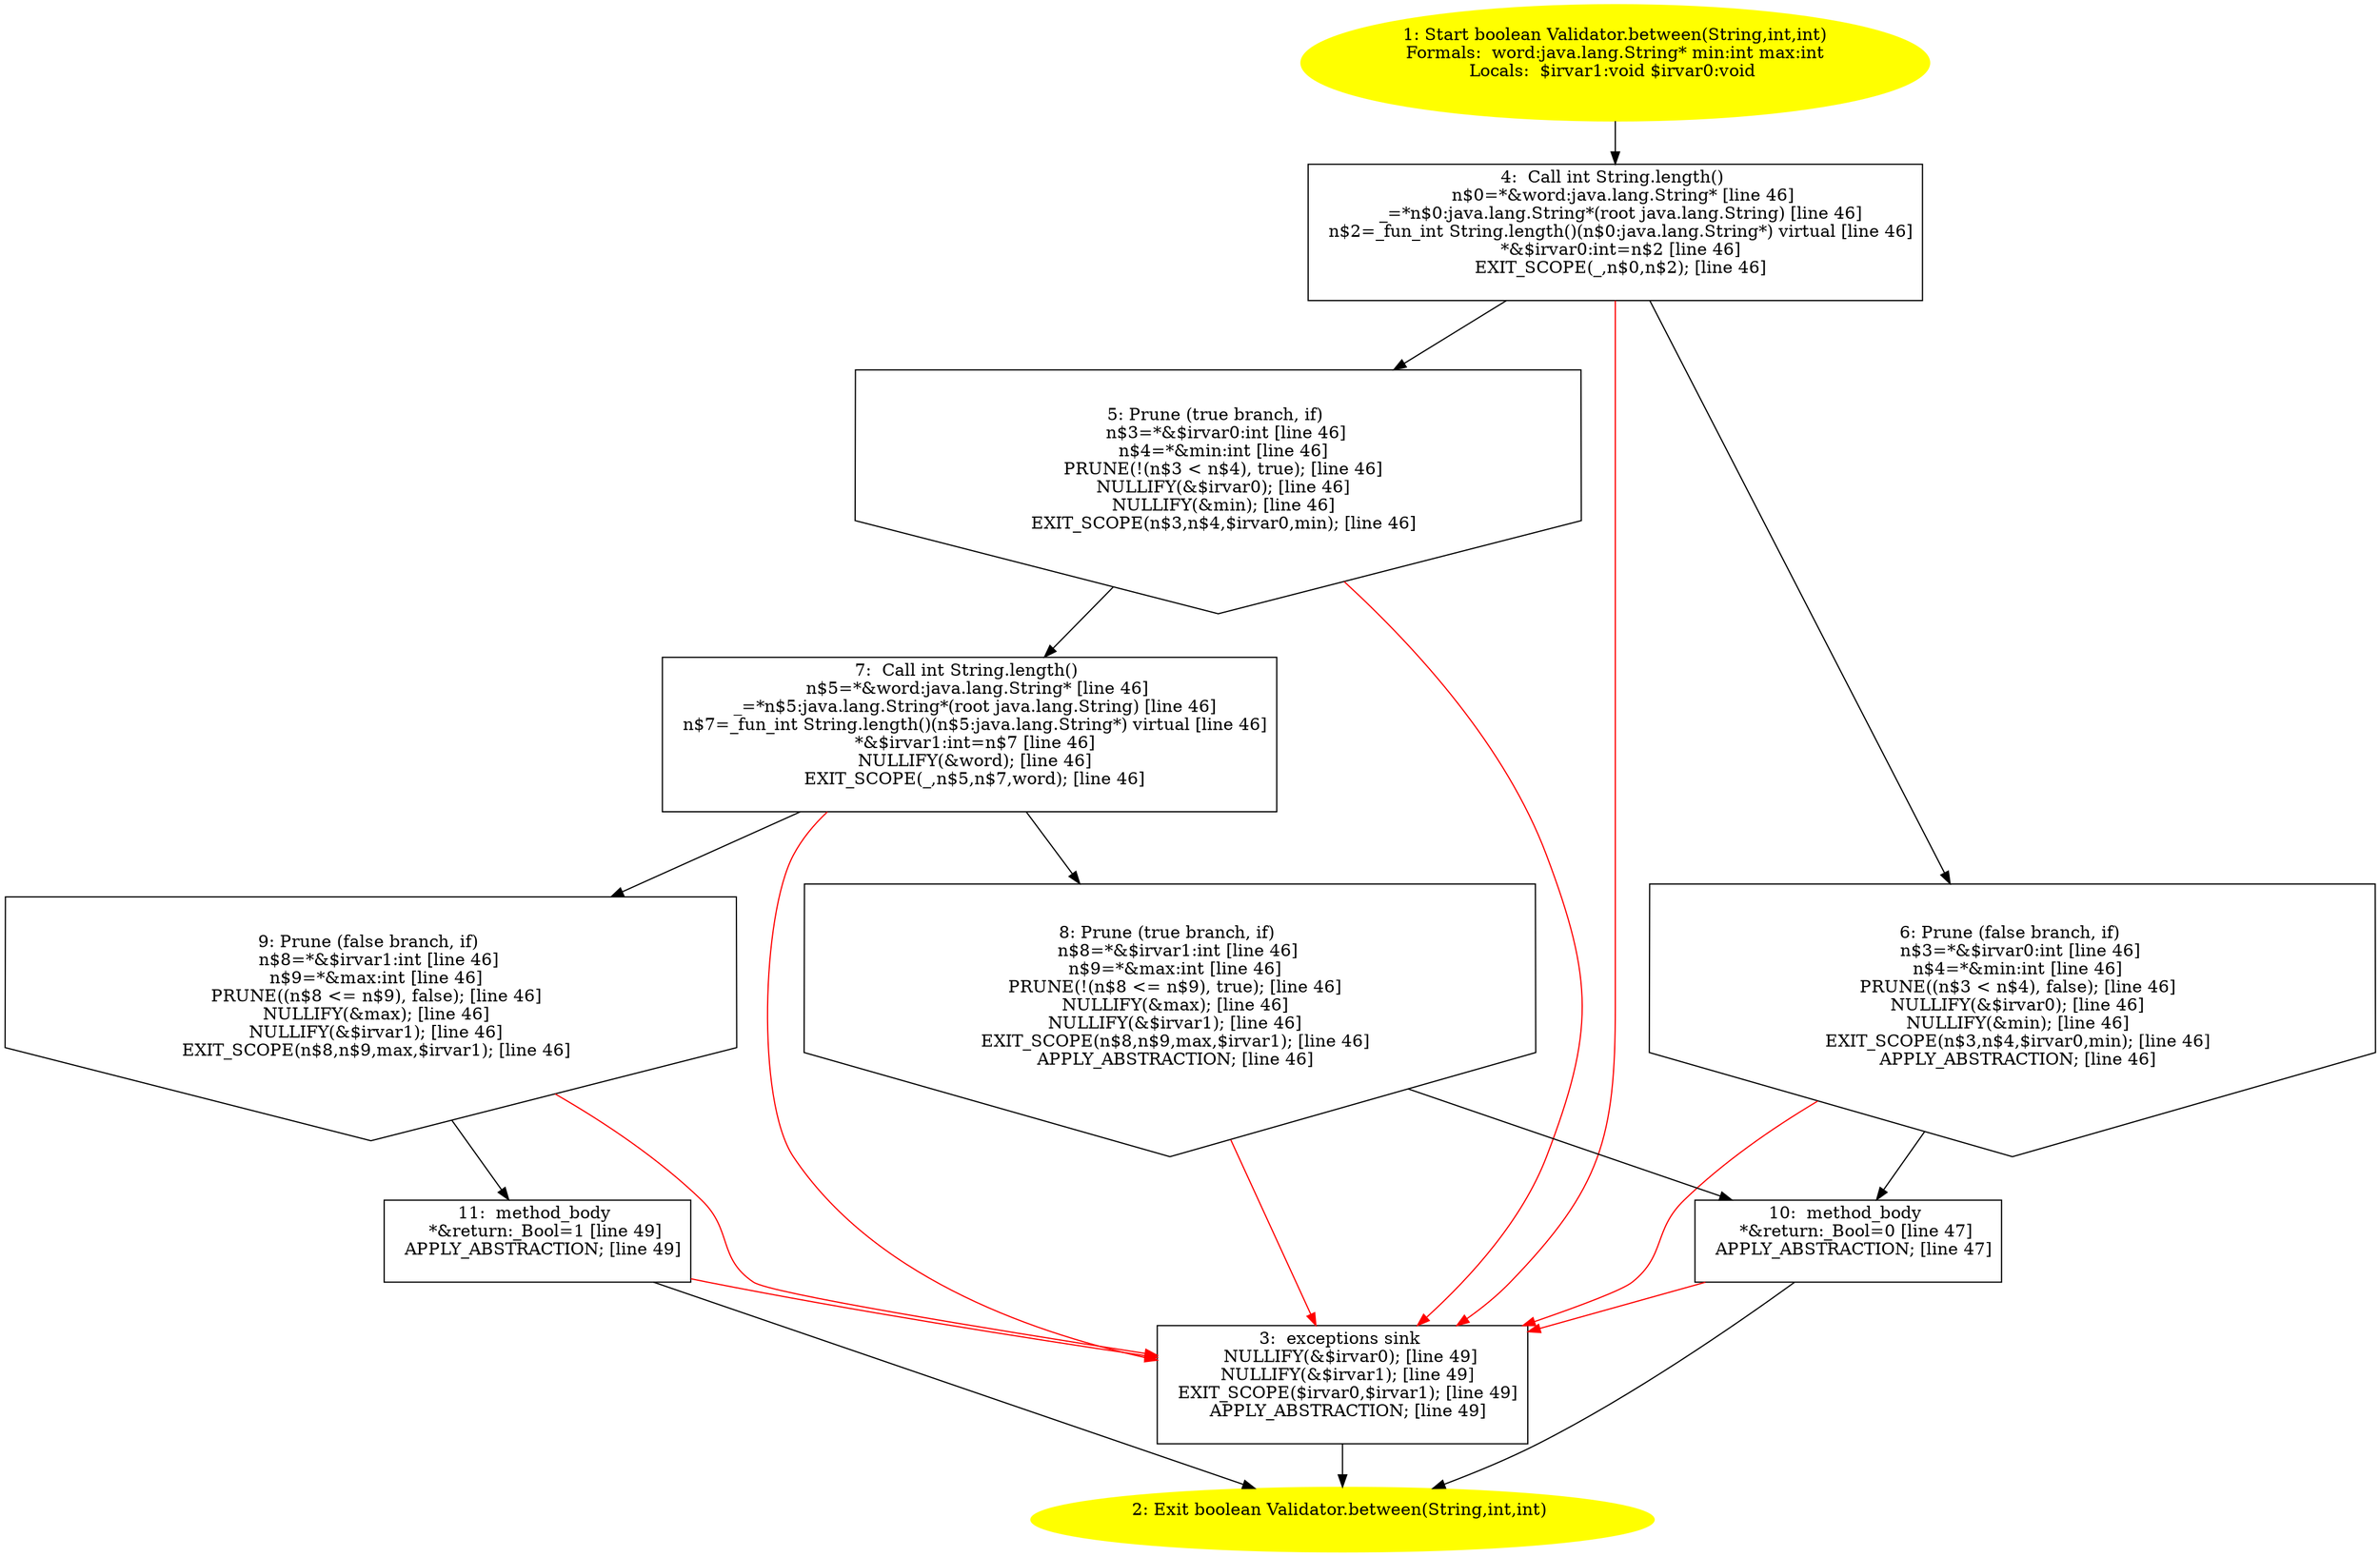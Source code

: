 /* @generated */
digraph cfg {
"com.stn.utils.Validator.between(java.lang.String,int,int):boolean.bc200c801f07bac495c115a3672bd9c1_1" [label="1: Start boolean Validator.between(String,int,int)\nFormals:  word:java.lang.String* min:int max:int\nLocals:  $irvar1:void $irvar0:void \n  " color=yellow style=filled]
	

	 "com.stn.utils.Validator.between(java.lang.String,int,int):boolean.bc200c801f07bac495c115a3672bd9c1_1" -> "com.stn.utils.Validator.between(java.lang.String,int,int):boolean.bc200c801f07bac495c115a3672bd9c1_4" ;
"com.stn.utils.Validator.between(java.lang.String,int,int):boolean.bc200c801f07bac495c115a3672bd9c1_2" [label="2: Exit boolean Validator.between(String,int,int) \n  " color=yellow style=filled]
	

"com.stn.utils.Validator.between(java.lang.String,int,int):boolean.bc200c801f07bac495c115a3672bd9c1_3" [label="3:  exceptions sink \n   NULLIFY(&$irvar0); [line 49]\n  NULLIFY(&$irvar1); [line 49]\n  EXIT_SCOPE($irvar0,$irvar1); [line 49]\n  APPLY_ABSTRACTION; [line 49]\n " shape="box"]
	

	 "com.stn.utils.Validator.between(java.lang.String,int,int):boolean.bc200c801f07bac495c115a3672bd9c1_3" -> "com.stn.utils.Validator.between(java.lang.String,int,int):boolean.bc200c801f07bac495c115a3672bd9c1_2" ;
"com.stn.utils.Validator.between(java.lang.String,int,int):boolean.bc200c801f07bac495c115a3672bd9c1_4" [label="4:  Call int String.length() \n   n$0=*&word:java.lang.String* [line 46]\n  _=*n$0:java.lang.String*(root java.lang.String) [line 46]\n  n$2=_fun_int String.length()(n$0:java.lang.String*) virtual [line 46]\n  *&$irvar0:int=n$2 [line 46]\n  EXIT_SCOPE(_,n$0,n$2); [line 46]\n " shape="box"]
	

	 "com.stn.utils.Validator.between(java.lang.String,int,int):boolean.bc200c801f07bac495c115a3672bd9c1_4" -> "com.stn.utils.Validator.between(java.lang.String,int,int):boolean.bc200c801f07bac495c115a3672bd9c1_5" ;
	 "com.stn.utils.Validator.between(java.lang.String,int,int):boolean.bc200c801f07bac495c115a3672bd9c1_4" -> "com.stn.utils.Validator.between(java.lang.String,int,int):boolean.bc200c801f07bac495c115a3672bd9c1_6" ;
	 "com.stn.utils.Validator.between(java.lang.String,int,int):boolean.bc200c801f07bac495c115a3672bd9c1_4" -> "com.stn.utils.Validator.between(java.lang.String,int,int):boolean.bc200c801f07bac495c115a3672bd9c1_3" [color="red" ];
"com.stn.utils.Validator.between(java.lang.String,int,int):boolean.bc200c801f07bac495c115a3672bd9c1_5" [label="5: Prune (true branch, if) \n   n$3=*&$irvar0:int [line 46]\n  n$4=*&min:int [line 46]\n  PRUNE(!(n$3 < n$4), true); [line 46]\n  NULLIFY(&$irvar0); [line 46]\n  NULLIFY(&min); [line 46]\n  EXIT_SCOPE(n$3,n$4,$irvar0,min); [line 46]\n " shape="invhouse"]
	

	 "com.stn.utils.Validator.between(java.lang.String,int,int):boolean.bc200c801f07bac495c115a3672bd9c1_5" -> "com.stn.utils.Validator.between(java.lang.String,int,int):boolean.bc200c801f07bac495c115a3672bd9c1_7" ;
	 "com.stn.utils.Validator.between(java.lang.String,int,int):boolean.bc200c801f07bac495c115a3672bd9c1_5" -> "com.stn.utils.Validator.between(java.lang.String,int,int):boolean.bc200c801f07bac495c115a3672bd9c1_3" [color="red" ];
"com.stn.utils.Validator.between(java.lang.String,int,int):boolean.bc200c801f07bac495c115a3672bd9c1_6" [label="6: Prune (false branch, if) \n   n$3=*&$irvar0:int [line 46]\n  n$4=*&min:int [line 46]\n  PRUNE((n$3 < n$4), false); [line 46]\n  NULLIFY(&$irvar0); [line 46]\n  NULLIFY(&min); [line 46]\n  EXIT_SCOPE(n$3,n$4,$irvar0,min); [line 46]\n  APPLY_ABSTRACTION; [line 46]\n " shape="invhouse"]
	

	 "com.stn.utils.Validator.between(java.lang.String,int,int):boolean.bc200c801f07bac495c115a3672bd9c1_6" -> "com.stn.utils.Validator.between(java.lang.String,int,int):boolean.bc200c801f07bac495c115a3672bd9c1_10" ;
	 "com.stn.utils.Validator.between(java.lang.String,int,int):boolean.bc200c801f07bac495c115a3672bd9c1_6" -> "com.stn.utils.Validator.between(java.lang.String,int,int):boolean.bc200c801f07bac495c115a3672bd9c1_3" [color="red" ];
"com.stn.utils.Validator.between(java.lang.String,int,int):boolean.bc200c801f07bac495c115a3672bd9c1_7" [label="7:  Call int String.length() \n   n$5=*&word:java.lang.String* [line 46]\n  _=*n$5:java.lang.String*(root java.lang.String) [line 46]\n  n$7=_fun_int String.length()(n$5:java.lang.String*) virtual [line 46]\n  *&$irvar1:int=n$7 [line 46]\n  NULLIFY(&word); [line 46]\n  EXIT_SCOPE(_,n$5,n$7,word); [line 46]\n " shape="box"]
	

	 "com.stn.utils.Validator.between(java.lang.String,int,int):boolean.bc200c801f07bac495c115a3672bd9c1_7" -> "com.stn.utils.Validator.between(java.lang.String,int,int):boolean.bc200c801f07bac495c115a3672bd9c1_8" ;
	 "com.stn.utils.Validator.between(java.lang.String,int,int):boolean.bc200c801f07bac495c115a3672bd9c1_7" -> "com.stn.utils.Validator.between(java.lang.String,int,int):boolean.bc200c801f07bac495c115a3672bd9c1_9" ;
	 "com.stn.utils.Validator.between(java.lang.String,int,int):boolean.bc200c801f07bac495c115a3672bd9c1_7" -> "com.stn.utils.Validator.between(java.lang.String,int,int):boolean.bc200c801f07bac495c115a3672bd9c1_3" [color="red" ];
"com.stn.utils.Validator.between(java.lang.String,int,int):boolean.bc200c801f07bac495c115a3672bd9c1_8" [label="8: Prune (true branch, if) \n   n$8=*&$irvar1:int [line 46]\n  n$9=*&max:int [line 46]\n  PRUNE(!(n$8 <= n$9), true); [line 46]\n  NULLIFY(&max); [line 46]\n  NULLIFY(&$irvar1); [line 46]\n  EXIT_SCOPE(n$8,n$9,max,$irvar1); [line 46]\n  APPLY_ABSTRACTION; [line 46]\n " shape="invhouse"]
	

	 "com.stn.utils.Validator.between(java.lang.String,int,int):boolean.bc200c801f07bac495c115a3672bd9c1_8" -> "com.stn.utils.Validator.between(java.lang.String,int,int):boolean.bc200c801f07bac495c115a3672bd9c1_10" ;
	 "com.stn.utils.Validator.between(java.lang.String,int,int):boolean.bc200c801f07bac495c115a3672bd9c1_8" -> "com.stn.utils.Validator.between(java.lang.String,int,int):boolean.bc200c801f07bac495c115a3672bd9c1_3" [color="red" ];
"com.stn.utils.Validator.between(java.lang.String,int,int):boolean.bc200c801f07bac495c115a3672bd9c1_9" [label="9: Prune (false branch, if) \n   n$8=*&$irvar1:int [line 46]\n  n$9=*&max:int [line 46]\n  PRUNE((n$8 <= n$9), false); [line 46]\n  NULLIFY(&max); [line 46]\n  NULLIFY(&$irvar1); [line 46]\n  EXIT_SCOPE(n$8,n$9,max,$irvar1); [line 46]\n " shape="invhouse"]
	

	 "com.stn.utils.Validator.between(java.lang.String,int,int):boolean.bc200c801f07bac495c115a3672bd9c1_9" -> "com.stn.utils.Validator.between(java.lang.String,int,int):boolean.bc200c801f07bac495c115a3672bd9c1_11" ;
	 "com.stn.utils.Validator.between(java.lang.String,int,int):boolean.bc200c801f07bac495c115a3672bd9c1_9" -> "com.stn.utils.Validator.between(java.lang.String,int,int):boolean.bc200c801f07bac495c115a3672bd9c1_3" [color="red" ];
"com.stn.utils.Validator.between(java.lang.String,int,int):boolean.bc200c801f07bac495c115a3672bd9c1_10" [label="10:  method_body \n   *&return:_Bool=0 [line 47]\n  APPLY_ABSTRACTION; [line 47]\n " shape="box"]
	

	 "com.stn.utils.Validator.between(java.lang.String,int,int):boolean.bc200c801f07bac495c115a3672bd9c1_10" -> "com.stn.utils.Validator.between(java.lang.String,int,int):boolean.bc200c801f07bac495c115a3672bd9c1_2" ;
	 "com.stn.utils.Validator.between(java.lang.String,int,int):boolean.bc200c801f07bac495c115a3672bd9c1_10" -> "com.stn.utils.Validator.between(java.lang.String,int,int):boolean.bc200c801f07bac495c115a3672bd9c1_3" [color="red" ];
"com.stn.utils.Validator.between(java.lang.String,int,int):boolean.bc200c801f07bac495c115a3672bd9c1_11" [label="11:  method_body \n   *&return:_Bool=1 [line 49]\n  APPLY_ABSTRACTION; [line 49]\n " shape="box"]
	

	 "com.stn.utils.Validator.between(java.lang.String,int,int):boolean.bc200c801f07bac495c115a3672bd9c1_11" -> "com.stn.utils.Validator.between(java.lang.String,int,int):boolean.bc200c801f07bac495c115a3672bd9c1_2" ;
	 "com.stn.utils.Validator.between(java.lang.String,int,int):boolean.bc200c801f07bac495c115a3672bd9c1_11" -> "com.stn.utils.Validator.between(java.lang.String,int,int):boolean.bc200c801f07bac495c115a3672bd9c1_3" [color="red" ];
}
